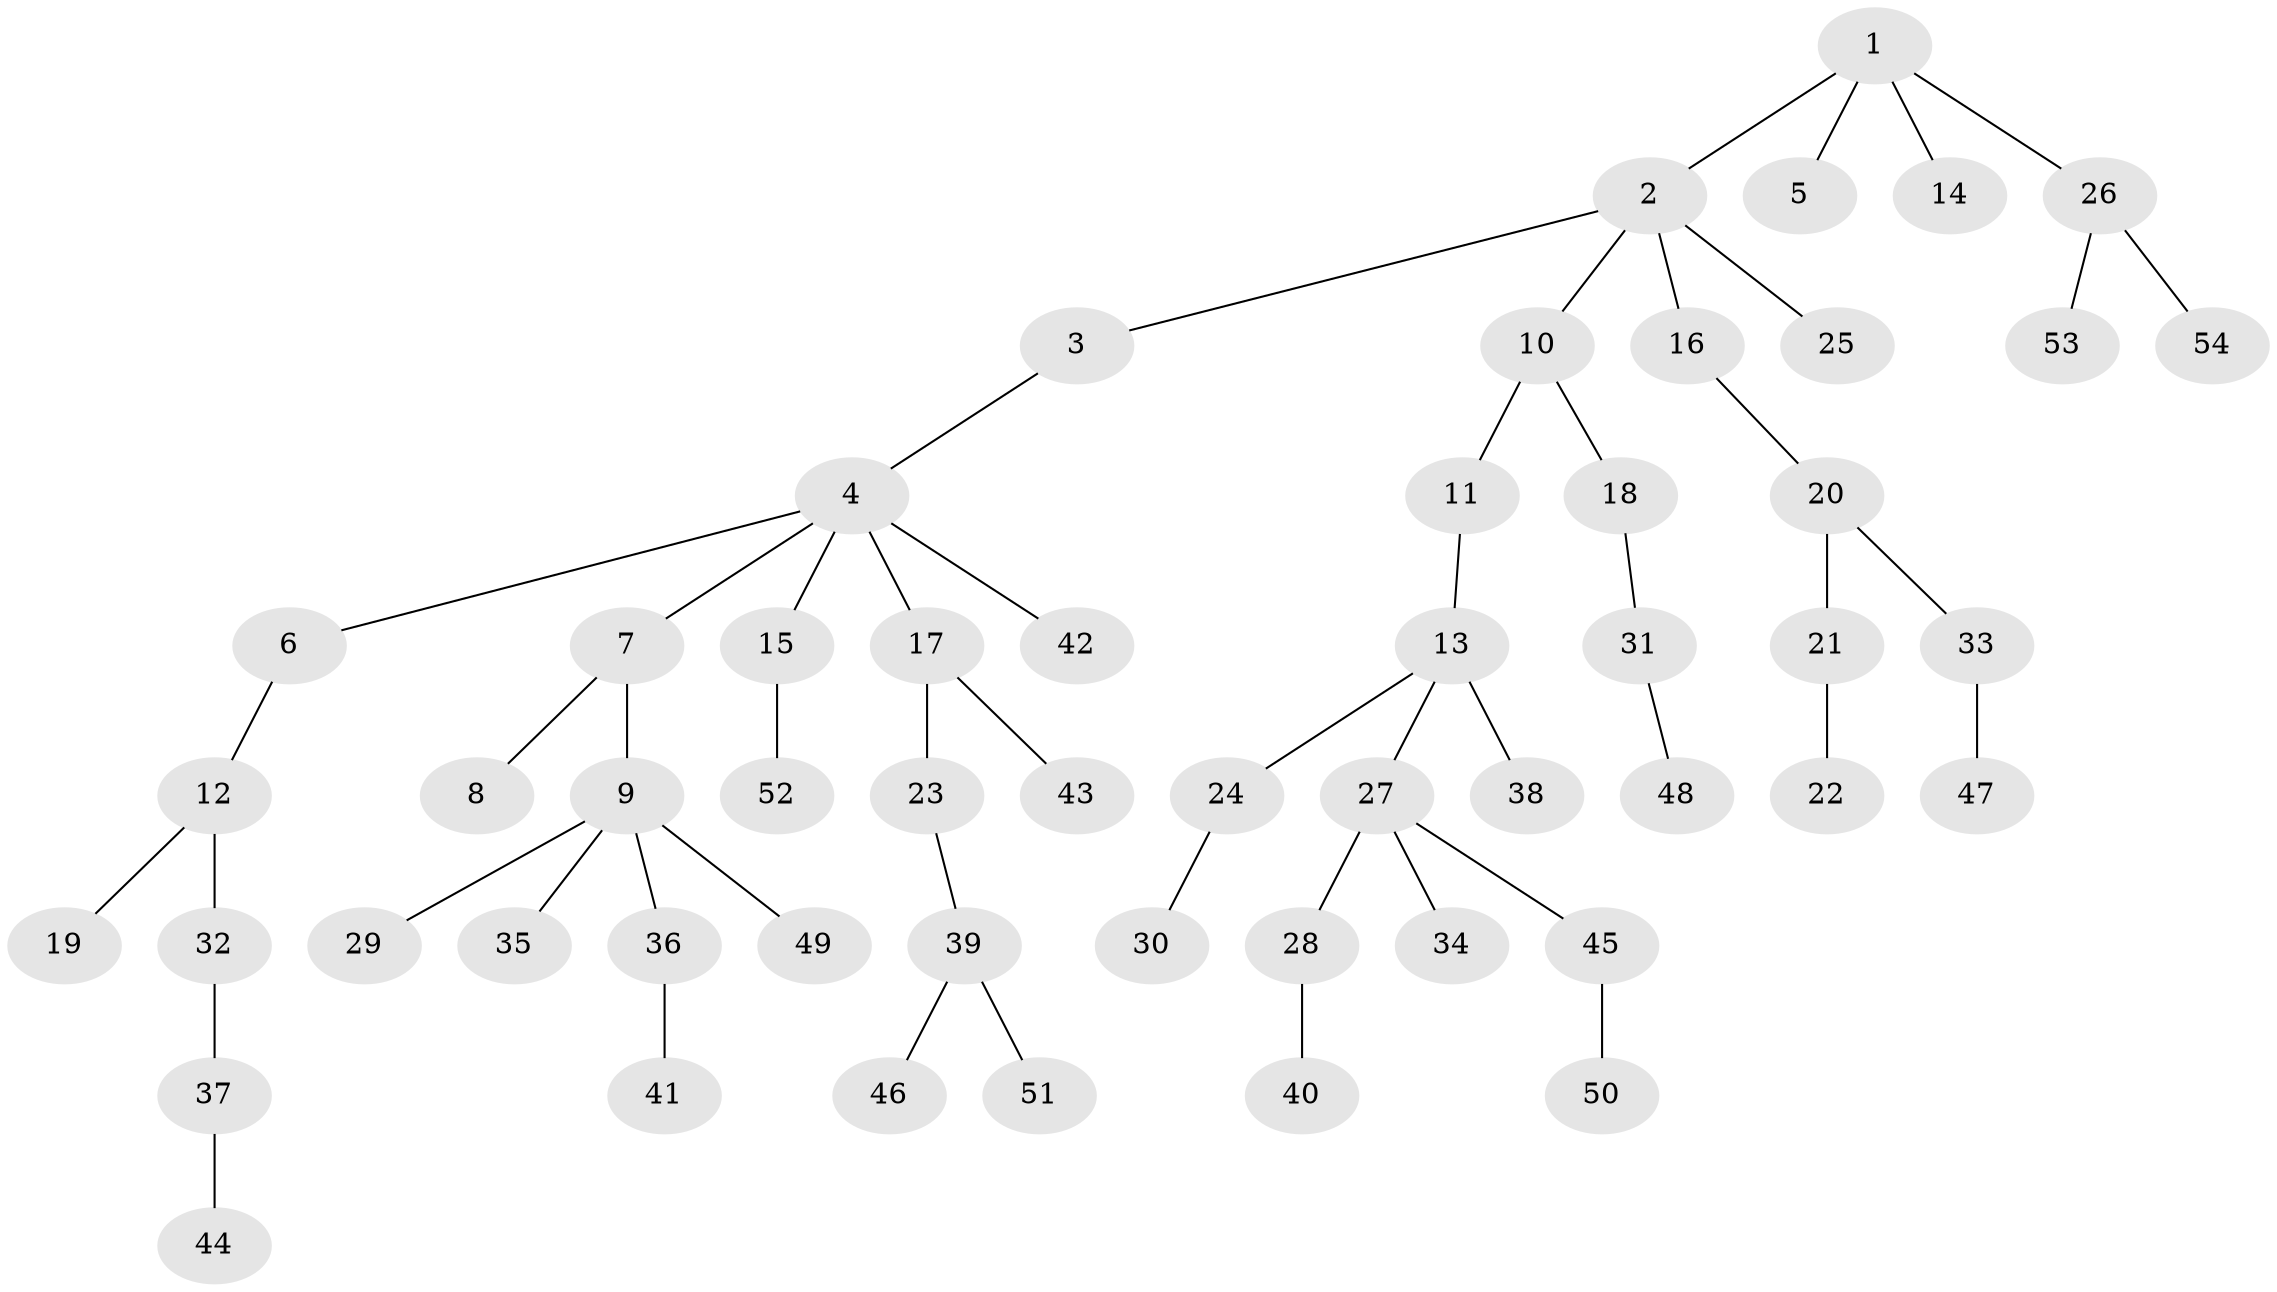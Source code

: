 // Generated by graph-tools (version 1.1) at 2025/11/02/27/25 16:11:28]
// undirected, 54 vertices, 53 edges
graph export_dot {
graph [start="1"]
  node [color=gray90,style=filled];
  1;
  2;
  3;
  4;
  5;
  6;
  7;
  8;
  9;
  10;
  11;
  12;
  13;
  14;
  15;
  16;
  17;
  18;
  19;
  20;
  21;
  22;
  23;
  24;
  25;
  26;
  27;
  28;
  29;
  30;
  31;
  32;
  33;
  34;
  35;
  36;
  37;
  38;
  39;
  40;
  41;
  42;
  43;
  44;
  45;
  46;
  47;
  48;
  49;
  50;
  51;
  52;
  53;
  54;
  1 -- 2;
  1 -- 5;
  1 -- 14;
  1 -- 26;
  2 -- 3;
  2 -- 10;
  2 -- 16;
  2 -- 25;
  3 -- 4;
  4 -- 6;
  4 -- 7;
  4 -- 15;
  4 -- 17;
  4 -- 42;
  6 -- 12;
  7 -- 8;
  7 -- 9;
  9 -- 29;
  9 -- 35;
  9 -- 36;
  9 -- 49;
  10 -- 11;
  10 -- 18;
  11 -- 13;
  12 -- 19;
  12 -- 32;
  13 -- 24;
  13 -- 27;
  13 -- 38;
  15 -- 52;
  16 -- 20;
  17 -- 23;
  17 -- 43;
  18 -- 31;
  20 -- 21;
  20 -- 33;
  21 -- 22;
  23 -- 39;
  24 -- 30;
  26 -- 53;
  26 -- 54;
  27 -- 28;
  27 -- 34;
  27 -- 45;
  28 -- 40;
  31 -- 48;
  32 -- 37;
  33 -- 47;
  36 -- 41;
  37 -- 44;
  39 -- 46;
  39 -- 51;
  45 -- 50;
}
